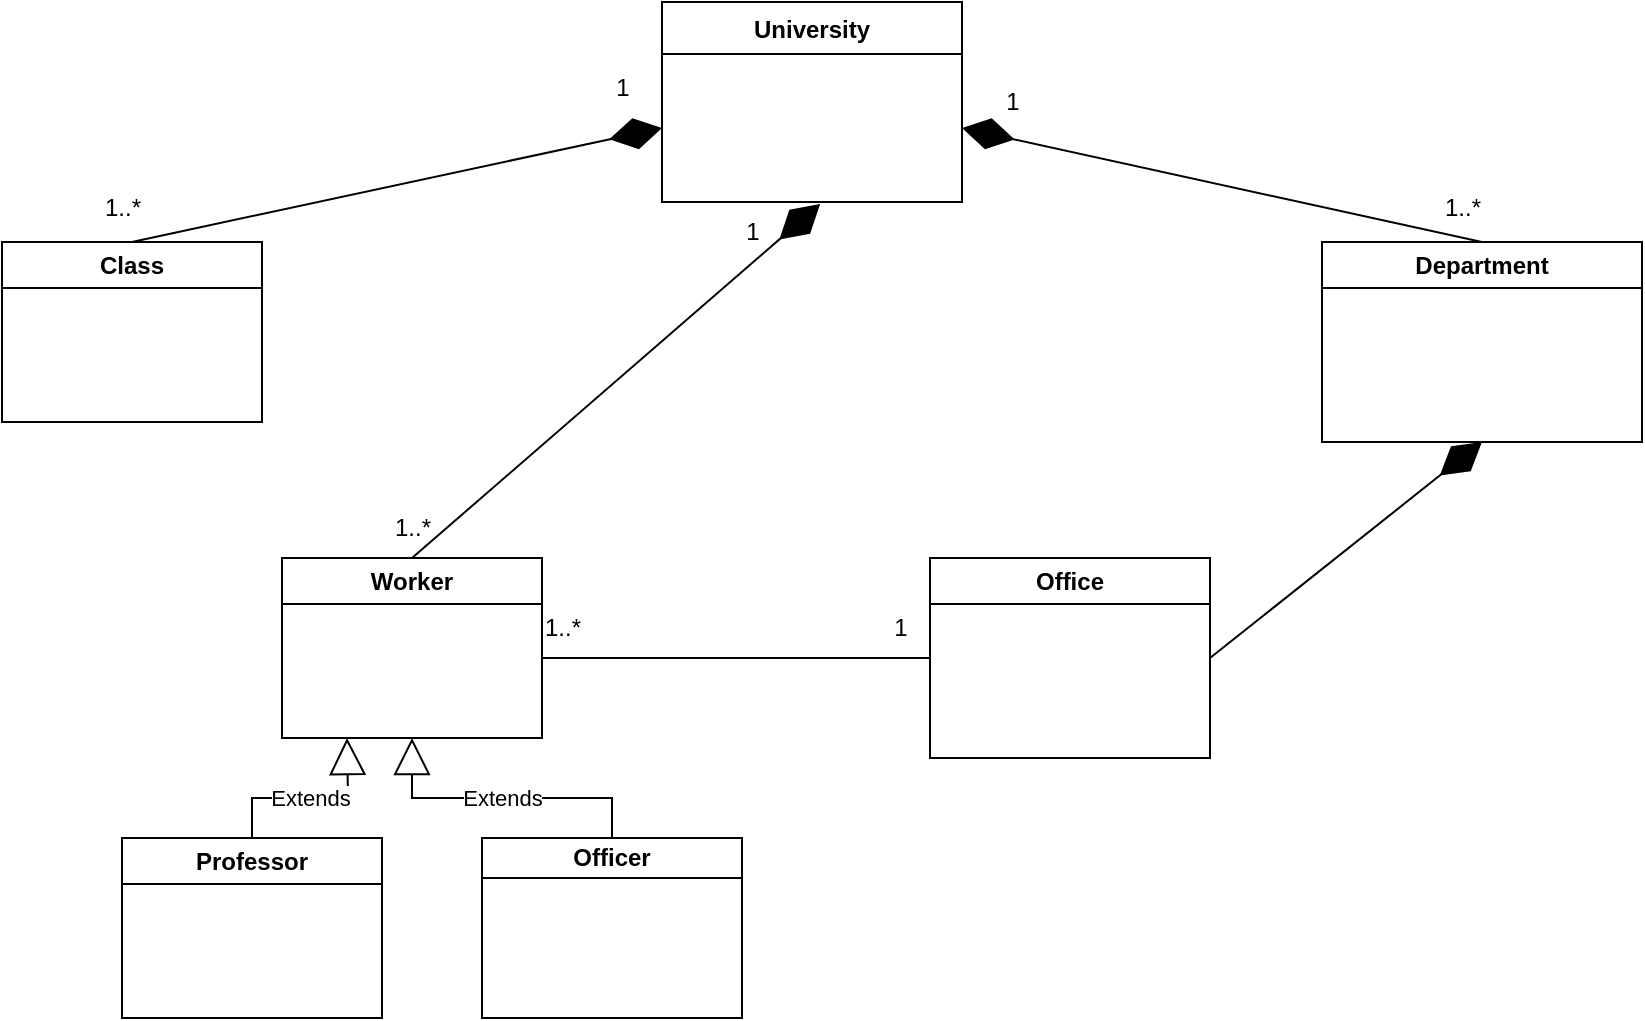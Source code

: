 <mxfile version="22.1.7" type="github">
  <diagram name="Sayfa -1" id="u6-kvZdmUrV4d946Ifp6">
    <mxGraphModel dx="2261" dy="790" grid="1" gridSize="10" guides="1" tooltips="1" connect="1" arrows="1" fold="1" page="1" pageScale="1" pageWidth="827" pageHeight="1169" math="0" shadow="0">
      <root>
        <mxCell id="0" />
        <mxCell id="1" parent="0" />
        <mxCell id="3aEWK3oNmUjFzMs-tNoS-6" value="University" style="swimlane;fontStyle=1;align=center;verticalAlign=top;childLayout=stackLayout;horizontal=1;startSize=26;horizontalStack=0;resizeParent=1;resizeParentMax=0;resizeLast=0;collapsible=1;marginBottom=0;whiteSpace=wrap;html=1;" vertex="1" parent="1">
          <mxGeometry x="280" y="50" width="150" height="100" as="geometry" />
        </mxCell>
        <mxCell id="3aEWK3oNmUjFzMs-tNoS-7" value="&lt;br&gt;&lt;br&gt;" style="text;strokeColor=none;fillColor=none;align=left;verticalAlign=top;spacingLeft=4;spacingRight=4;overflow=hidden;rotatable=0;points=[[0,0.5],[1,0.5]];portConstraint=eastwest;whiteSpace=wrap;html=1;" vertex="1" parent="3aEWK3oNmUjFzMs-tNoS-6">
          <mxGeometry y="26" width="150" height="74" as="geometry" />
        </mxCell>
        <mxCell id="3aEWK3oNmUjFzMs-tNoS-10" value="Department" style="swimlane;whiteSpace=wrap;html=1;" vertex="1" parent="1">
          <mxGeometry x="610" y="170" width="160" height="100" as="geometry" />
        </mxCell>
        <mxCell id="3aEWK3oNmUjFzMs-tNoS-11" value="Office" style="swimlane;whiteSpace=wrap;html=1;" vertex="1" parent="1">
          <mxGeometry x="414" y="328" width="140" height="100" as="geometry" />
        </mxCell>
        <mxCell id="3aEWK3oNmUjFzMs-tNoS-12" value="Class" style="swimlane;whiteSpace=wrap;html=1;" vertex="1" parent="1">
          <mxGeometry x="-50" y="170" width="130" height="90" as="geometry" />
        </mxCell>
        <mxCell id="3aEWK3oNmUjFzMs-tNoS-14" value="Professor" style="swimlane;whiteSpace=wrap;html=1;" vertex="1" parent="1">
          <mxGeometry x="10" y="468" width="130" height="90" as="geometry" />
        </mxCell>
        <mxCell id="3aEWK3oNmUjFzMs-tNoS-15" value="Officer" style="swimlane;whiteSpace=wrap;html=1;startSize=20;" vertex="1" parent="1">
          <mxGeometry x="190" y="468" width="130" height="90" as="geometry" />
        </mxCell>
        <mxCell id="3aEWK3oNmUjFzMs-tNoS-16" value="Worker" style="swimlane;whiteSpace=wrap;html=1;" vertex="1" parent="1">
          <mxGeometry x="90" y="328" width="130" height="90" as="geometry" />
        </mxCell>
        <mxCell id="3aEWK3oNmUjFzMs-tNoS-24" value="Extends" style="endArrow=block;endSize=16;endFill=0;html=1;rounded=0;exitX=0.5;exitY=0;exitDx=0;exitDy=0;entryX=0.5;entryY=1;entryDx=0;entryDy=0;" edge="1" parent="1" source="3aEWK3oNmUjFzMs-tNoS-15" target="3aEWK3oNmUjFzMs-tNoS-16">
          <mxGeometry width="160" relative="1" as="geometry">
            <mxPoint x="210" y="298" as="sourcePoint" />
            <mxPoint x="370" y="298" as="targetPoint" />
            <Array as="points">
              <mxPoint x="255" y="448" />
              <mxPoint x="155" y="448" />
            </Array>
          </mxGeometry>
        </mxCell>
        <mxCell id="3aEWK3oNmUjFzMs-tNoS-25" value="Extends" style="endArrow=block;endSize=16;endFill=0;html=1;rounded=0;exitX=0.5;exitY=0;exitDx=0;exitDy=0;entryX=0.25;entryY=1;entryDx=0;entryDy=0;" edge="1" parent="1" source="3aEWK3oNmUjFzMs-tNoS-14" target="3aEWK3oNmUjFzMs-tNoS-16">
          <mxGeometry width="160" relative="1" as="geometry">
            <mxPoint x="265" y="478" as="sourcePoint" />
            <mxPoint x="165" y="428" as="targetPoint" />
            <Array as="points">
              <mxPoint x="75" y="448" />
              <mxPoint x="123" y="448" />
            </Array>
          </mxGeometry>
        </mxCell>
        <mxCell id="3aEWK3oNmUjFzMs-tNoS-31" value="" style="endArrow=diamondThin;endFill=1;endSize=24;html=1;rounded=0;exitX=0.5;exitY=0;exitDx=0;exitDy=0;entryX=1;entryY=0.5;entryDx=0;entryDy=0;" edge="1" parent="1" source="3aEWK3oNmUjFzMs-tNoS-10" target="3aEWK3oNmUjFzMs-tNoS-7">
          <mxGeometry width="160" relative="1" as="geometry">
            <mxPoint x="330" y="410" as="sourcePoint" />
            <mxPoint x="490" y="410" as="targetPoint" />
          </mxGeometry>
        </mxCell>
        <mxCell id="3aEWK3oNmUjFzMs-tNoS-33" value="1..*" style="text;html=1;align=center;verticalAlign=middle;resizable=0;points=[];autosize=1;strokeColor=none;fillColor=none;" vertex="1" parent="1">
          <mxGeometry x="660" y="138" width="40" height="30" as="geometry" />
        </mxCell>
        <mxCell id="3aEWK3oNmUjFzMs-tNoS-34" value="1" style="text;html=1;align=center;verticalAlign=middle;resizable=0;points=[];autosize=1;strokeColor=none;fillColor=none;" vertex="1" parent="1">
          <mxGeometry x="440" y="85" width="30" height="30" as="geometry" />
        </mxCell>
        <mxCell id="3aEWK3oNmUjFzMs-tNoS-35" value="" style="endArrow=diamondThin;endFill=1;endSize=24;html=1;rounded=0;exitX=0.5;exitY=0;exitDx=0;exitDy=0;entryX=0;entryY=0.5;entryDx=0;entryDy=0;" edge="1" parent="1" source="3aEWK3oNmUjFzMs-tNoS-12" target="3aEWK3oNmUjFzMs-tNoS-7">
          <mxGeometry width="160" relative="1" as="geometry">
            <mxPoint x="330" y="410" as="sourcePoint" />
            <mxPoint x="490" y="410" as="targetPoint" />
          </mxGeometry>
        </mxCell>
        <mxCell id="3aEWK3oNmUjFzMs-tNoS-36" value="1" style="text;html=1;align=center;verticalAlign=middle;resizable=0;points=[];autosize=1;strokeColor=none;fillColor=none;" vertex="1" parent="1">
          <mxGeometry x="245" y="78" width="30" height="30" as="geometry" />
        </mxCell>
        <mxCell id="3aEWK3oNmUjFzMs-tNoS-37" value="1..*" style="text;html=1;align=center;verticalAlign=middle;resizable=0;points=[];autosize=1;strokeColor=none;fillColor=none;" vertex="1" parent="1">
          <mxGeometry x="-10" y="138" width="40" height="30" as="geometry" />
        </mxCell>
        <mxCell id="3aEWK3oNmUjFzMs-tNoS-38" value="" style="endArrow=diamondThin;endFill=1;endSize=24;html=1;rounded=0;exitX=0.5;exitY=0;exitDx=0;exitDy=0;entryX=0.527;entryY=1.014;entryDx=0;entryDy=0;entryPerimeter=0;" edge="1" parent="1" source="3aEWK3oNmUjFzMs-tNoS-16" target="3aEWK3oNmUjFzMs-tNoS-7">
          <mxGeometry width="160" relative="1" as="geometry">
            <mxPoint x="330" y="410" as="sourcePoint" />
            <mxPoint x="490" y="410" as="targetPoint" />
          </mxGeometry>
        </mxCell>
        <mxCell id="3aEWK3oNmUjFzMs-tNoS-39" value="1" style="text;html=1;align=center;verticalAlign=middle;resizable=0;points=[];autosize=1;strokeColor=none;fillColor=none;" vertex="1" parent="1">
          <mxGeometry x="310" y="150" width="30" height="30" as="geometry" />
        </mxCell>
        <mxCell id="3aEWK3oNmUjFzMs-tNoS-40" value="1..*" style="text;html=1;align=center;verticalAlign=middle;resizable=0;points=[];autosize=1;strokeColor=none;fillColor=none;" vertex="1" parent="1">
          <mxGeometry x="135" y="298" width="40" height="30" as="geometry" />
        </mxCell>
        <mxCell id="3aEWK3oNmUjFzMs-tNoS-44" value="" style="endArrow=none;html=1;rounded=0;entryX=0;entryY=0.5;entryDx=0;entryDy=0;" edge="1" parent="1" target="3aEWK3oNmUjFzMs-tNoS-11">
          <mxGeometry width="50" height="50" relative="1" as="geometry">
            <mxPoint x="220" y="378" as="sourcePoint" />
            <mxPoint x="270" y="328" as="targetPoint" />
          </mxGeometry>
        </mxCell>
        <mxCell id="3aEWK3oNmUjFzMs-tNoS-45" value="1..*" style="text;html=1;align=center;verticalAlign=middle;resizable=0;points=[];autosize=1;strokeColor=none;fillColor=none;" vertex="1" parent="1">
          <mxGeometry x="210" y="348" width="40" height="30" as="geometry" />
        </mxCell>
        <mxCell id="3aEWK3oNmUjFzMs-tNoS-46" value="1&lt;br&gt;" style="text;html=1;align=center;verticalAlign=middle;resizable=0;points=[];autosize=1;strokeColor=none;fillColor=none;" vertex="1" parent="1">
          <mxGeometry x="384" y="348" width="30" height="30" as="geometry" />
        </mxCell>
        <mxCell id="3aEWK3oNmUjFzMs-tNoS-47" value="" style="endArrow=diamondThin;endFill=1;endSize=24;html=1;rounded=0;exitX=1;exitY=0.5;exitDx=0;exitDy=0;entryX=0.5;entryY=1;entryDx=0;entryDy=0;" edge="1" parent="1" source="3aEWK3oNmUjFzMs-tNoS-11" target="3aEWK3oNmUjFzMs-tNoS-10">
          <mxGeometry width="160" relative="1" as="geometry">
            <mxPoint x="330" y="410" as="sourcePoint" />
            <mxPoint x="490" y="410" as="targetPoint" />
          </mxGeometry>
        </mxCell>
      </root>
    </mxGraphModel>
  </diagram>
</mxfile>
